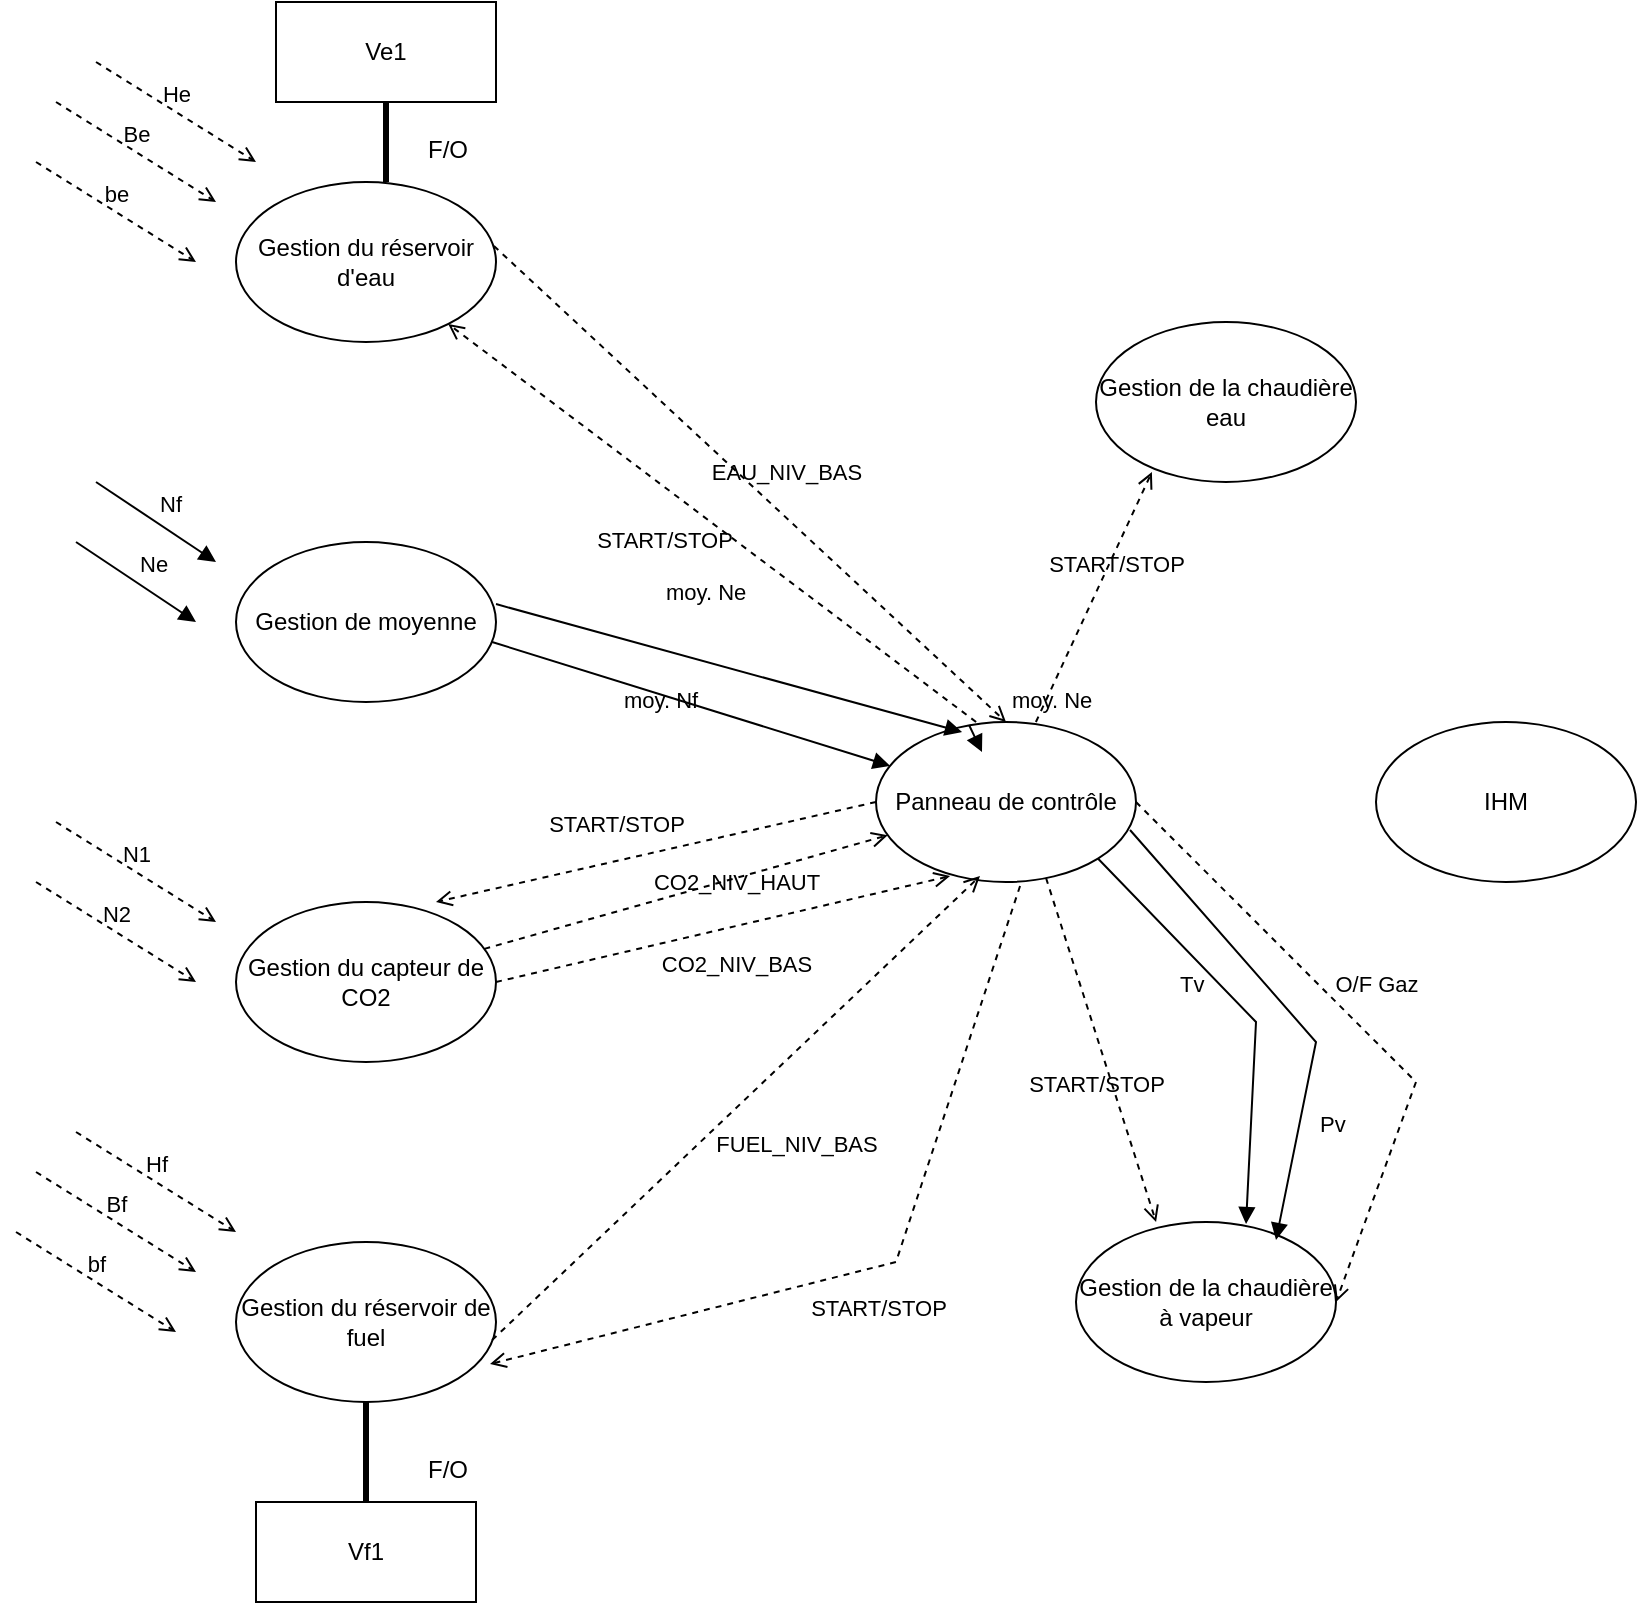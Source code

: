 <mxfile version="24.8.9">
  <diagram name="Page-1" id="eu4nlycGCcAG79QWP7Ku">
    <mxGraphModel dx="1050" dy="558" grid="1" gridSize="10" guides="1" tooltips="1" connect="1" arrows="1" fold="1" page="1" pageScale="1" pageWidth="827" pageHeight="1169" math="0" shadow="0">
      <root>
        <mxCell id="0" />
        <mxCell id="1" parent="0" />
        <mxCell id="JVe_eLRL-p_i7-8KbHK7-1" value="Gestion du réservoir d&#39;eau" style="shape=ellipse;html=1;dashed=0;whiteSpace=wrap;perimeter=ellipsePerimeter;" vertex="1" parent="1">
          <mxGeometry x="130" y="110" width="130" height="80" as="geometry" />
        </mxCell>
        <mxCell id="JVe_eLRL-p_i7-8KbHK7-2" value="Gestion de moyenne" style="shape=ellipse;html=1;dashed=0;whiteSpace=wrap;perimeter=ellipsePerimeter;" vertex="1" parent="1">
          <mxGeometry x="130" y="290" width="130" height="80" as="geometry" />
        </mxCell>
        <mxCell id="JVe_eLRL-p_i7-8KbHK7-3" value="Gestion du capteur de CO2" style="shape=ellipse;html=1;dashed=0;whiteSpace=wrap;perimeter=ellipsePerimeter;" vertex="1" parent="1">
          <mxGeometry x="130" y="470" width="130" height="80" as="geometry" />
        </mxCell>
        <mxCell id="JVe_eLRL-p_i7-8KbHK7-4" value="Gestion du réservoir de fuel" style="shape=ellipse;html=1;dashed=0;whiteSpace=wrap;perimeter=ellipsePerimeter;" vertex="1" parent="1">
          <mxGeometry x="130" y="640" width="130" height="80" as="geometry" />
        </mxCell>
        <mxCell id="JVe_eLRL-p_i7-8KbHK7-5" value="Panneau de contrôle" style="shape=ellipse;html=1;dashed=0;whiteSpace=wrap;perimeter=ellipsePerimeter;" vertex="1" parent="1">
          <mxGeometry x="450" y="380" width="130" height="80" as="geometry" />
        </mxCell>
        <mxCell id="JVe_eLRL-p_i7-8KbHK7-6" value="Gestion de la chaudière à vapeur" style="shape=ellipse;html=1;dashed=0;whiteSpace=wrap;perimeter=ellipsePerimeter;" vertex="1" parent="1">
          <mxGeometry x="550" y="630" width="130" height="80" as="geometry" />
        </mxCell>
        <mxCell id="JVe_eLRL-p_i7-8KbHK7-7" value="Gestion de la chaudière eau" style="shape=ellipse;html=1;dashed=0;whiteSpace=wrap;perimeter=ellipsePerimeter;" vertex="1" parent="1">
          <mxGeometry x="560" y="180" width="130" height="80" as="geometry" />
        </mxCell>
        <mxCell id="JVe_eLRL-p_i7-8KbHK7-8" value="IHM" style="shape=ellipse;html=1;dashed=0;whiteSpace=wrap;perimeter=ellipsePerimeter;" vertex="1" parent="1">
          <mxGeometry x="700" y="380" width="130" height="80" as="geometry" />
        </mxCell>
        <mxCell id="JVe_eLRL-p_i7-8KbHK7-10" value="He" style="html=1;verticalAlign=bottom;labelBackgroundColor=none;endArrow=open;endFill=0;dashed=1;rounded=0;" edge="1" parent="1">
          <mxGeometry width="160" relative="1" as="geometry">
            <mxPoint x="60" y="50" as="sourcePoint" />
            <mxPoint x="140" y="100" as="targetPoint" />
          </mxGeometry>
        </mxCell>
        <mxCell id="JVe_eLRL-p_i7-8KbHK7-11" value="Be" style="html=1;verticalAlign=bottom;labelBackgroundColor=none;endArrow=open;endFill=0;dashed=1;rounded=0;" edge="1" parent="1">
          <mxGeometry width="160" relative="1" as="geometry">
            <mxPoint x="40" y="70" as="sourcePoint" />
            <mxPoint x="120" y="120" as="targetPoint" />
          </mxGeometry>
        </mxCell>
        <mxCell id="JVe_eLRL-p_i7-8KbHK7-12" value="be" style="html=1;verticalAlign=bottom;labelBackgroundColor=none;endArrow=open;endFill=0;dashed=1;rounded=0;" edge="1" parent="1">
          <mxGeometry width="160" relative="1" as="geometry">
            <mxPoint x="30" y="100" as="sourcePoint" />
            <mxPoint x="110" y="150" as="targetPoint" />
          </mxGeometry>
        </mxCell>
        <mxCell id="JVe_eLRL-p_i7-8KbHK7-14" value="&lt;div&gt;Vf1&lt;/div&gt;" style="html=1;whiteSpace=wrap;" vertex="1" parent="1">
          <mxGeometry x="140" y="770" width="110" height="50" as="geometry" />
        </mxCell>
        <mxCell id="JVe_eLRL-p_i7-8KbHK7-18" value="" style="endArrow=none;startArrow=none;endFill=0;startFill=0;endSize=8;html=1;verticalAlign=bottom;labelBackgroundColor=none;strokeWidth=3;rounded=0;exitX=0.5;exitY=0;exitDx=0;exitDy=0;entryX=0.5;entryY=1;entryDx=0;entryDy=0;" edge="1" parent="1" source="JVe_eLRL-p_i7-8KbHK7-14" target="JVe_eLRL-p_i7-8KbHK7-4">
          <mxGeometry width="160" relative="1" as="geometry">
            <mxPoint x="280" y="290" as="sourcePoint" />
            <mxPoint x="213" y="188" as="targetPoint" />
          </mxGeometry>
        </mxCell>
        <mxCell id="JVe_eLRL-p_i7-8KbHK7-24" value="Nf" style="html=1;verticalAlign=bottom;labelBackgroundColor=none;endArrow=block;endFill=1;endSize=6;align=left;rounded=0;" edge="1" parent="1">
          <mxGeometry relative="1" as="geometry">
            <mxPoint x="60" y="260" as="sourcePoint" />
            <mxPoint x="120" y="300" as="targetPoint" />
            <mxPoint as="offset" />
          </mxGeometry>
        </mxCell>
        <mxCell id="JVe_eLRL-p_i7-8KbHK7-25" value="Ne" style="html=1;verticalAlign=bottom;labelBackgroundColor=none;endArrow=block;endFill=1;endSize=6;align=left;rounded=0;" edge="1" parent="1">
          <mxGeometry relative="1" as="geometry">
            <mxPoint x="50" y="290" as="sourcePoint" />
            <mxPoint x="110" y="330" as="targetPoint" />
            <mxPoint as="offset" />
          </mxGeometry>
        </mxCell>
        <mxCell id="JVe_eLRL-p_i7-8KbHK7-26" value="N1" style="html=1;verticalAlign=bottom;labelBackgroundColor=none;endArrow=open;endFill=0;dashed=1;rounded=0;" edge="1" parent="1">
          <mxGeometry width="160" relative="1" as="geometry">
            <mxPoint x="40" y="430" as="sourcePoint" />
            <mxPoint x="120" y="480" as="targetPoint" />
          </mxGeometry>
        </mxCell>
        <mxCell id="JVe_eLRL-p_i7-8KbHK7-27" value="N2" style="html=1;verticalAlign=bottom;labelBackgroundColor=none;endArrow=open;endFill=0;dashed=1;rounded=0;" edge="1" parent="1">
          <mxGeometry width="160" relative="1" as="geometry">
            <mxPoint x="30" y="460" as="sourcePoint" />
            <mxPoint x="110" y="510" as="targetPoint" />
          </mxGeometry>
        </mxCell>
        <mxCell id="JVe_eLRL-p_i7-8KbHK7-28" value="Hf" style="html=1;verticalAlign=bottom;labelBackgroundColor=none;endArrow=open;endFill=0;dashed=1;rounded=0;" edge="1" parent="1">
          <mxGeometry width="160" relative="1" as="geometry">
            <mxPoint x="50" y="585" as="sourcePoint" />
            <mxPoint x="130" y="635" as="targetPoint" />
          </mxGeometry>
        </mxCell>
        <mxCell id="JVe_eLRL-p_i7-8KbHK7-29" value="Bf" style="html=1;verticalAlign=bottom;labelBackgroundColor=none;endArrow=open;endFill=0;dashed=1;rounded=0;" edge="1" parent="1">
          <mxGeometry width="160" relative="1" as="geometry">
            <mxPoint x="30" y="605" as="sourcePoint" />
            <mxPoint x="110" y="655" as="targetPoint" />
          </mxGeometry>
        </mxCell>
        <mxCell id="JVe_eLRL-p_i7-8KbHK7-30" value="bf" style="html=1;verticalAlign=bottom;labelBackgroundColor=none;endArrow=open;endFill=0;dashed=1;rounded=0;" edge="1" parent="1">
          <mxGeometry width="160" relative="1" as="geometry">
            <mxPoint x="20" y="635" as="sourcePoint" />
            <mxPoint x="100" y="685" as="targetPoint" />
          </mxGeometry>
        </mxCell>
        <mxCell id="JVe_eLRL-p_i7-8KbHK7-31" value="Ve1" style="html=1;whiteSpace=wrap;" vertex="1" parent="1">
          <mxGeometry x="150" y="20" width="110" height="50" as="geometry" />
        </mxCell>
        <mxCell id="JVe_eLRL-p_i7-8KbHK7-32" value="" style="endArrow=none;startArrow=none;endFill=0;startFill=0;endSize=8;html=1;verticalAlign=bottom;labelBackgroundColor=none;strokeWidth=3;rounded=0;exitX=0.5;exitY=1;exitDx=0;exitDy=0;" edge="1" parent="1" source="JVe_eLRL-p_i7-8KbHK7-31">
          <mxGeometry width="160" relative="1" as="geometry">
            <mxPoint x="290" y="300" as="sourcePoint" />
            <mxPoint x="205" y="110" as="targetPoint" />
          </mxGeometry>
        </mxCell>
        <mxCell id="JVe_eLRL-p_i7-8KbHK7-33" value="F/O" style="text;strokeColor=none;fillColor=none;spacingLeft=4;spacingRight=4;overflow=hidden;rotatable=0;points=[[0,0.5],[1,0.5]];portConstraint=eastwest;fontSize=12;whiteSpace=wrap;html=1;" vertex="1" parent="1">
          <mxGeometry x="220" y="80" width="40" height="30" as="geometry" />
        </mxCell>
        <mxCell id="JVe_eLRL-p_i7-8KbHK7-34" value="F/O" style="text;strokeColor=none;fillColor=none;spacingLeft=4;spacingRight=4;overflow=hidden;rotatable=0;points=[[0,0.5],[1,0.5]];portConstraint=eastwest;fontSize=12;whiteSpace=wrap;html=1;" vertex="1" parent="1">
          <mxGeometry x="220" y="740" width="40" height="30" as="geometry" />
        </mxCell>
        <mxCell id="JVe_eLRL-p_i7-8KbHK7-35" value="EAU_NIV_BAS" style="html=1;verticalAlign=bottom;labelBackgroundColor=none;endArrow=open;endFill=0;dashed=1;rounded=0;exitX=0.992;exitY=0.4;exitDx=0;exitDy=0;exitPerimeter=0;entryX=0.5;entryY=0;entryDx=0;entryDy=0;" edge="1" parent="1" source="JVe_eLRL-p_i7-8KbHK7-1" target="JVe_eLRL-p_i7-8KbHK7-5">
          <mxGeometry x="0.083" y="10" width="160" relative="1" as="geometry">
            <mxPoint x="270" y="160" as="sourcePoint" />
            <mxPoint x="350" y="210" as="targetPoint" />
            <mxPoint as="offset" />
          </mxGeometry>
        </mxCell>
        <mxCell id="JVe_eLRL-p_i7-8KbHK7-37" value="moy. Ne" style="html=1;verticalAlign=bottom;labelBackgroundColor=none;endArrow=block;endFill=1;endSize=6;align=left;rounded=0;exitX=1;exitY=0.388;exitDx=0;exitDy=0;exitPerimeter=0;entryX=0.331;entryY=0.063;entryDx=0;entryDy=0;entryPerimeter=0;" edge="1" parent="1" source="JVe_eLRL-p_i7-8KbHK7-2" target="JVe_eLRL-p_i7-8KbHK7-5">
          <mxGeometry x="-0.334" y="19" relative="1" as="geometry">
            <mxPoint x="290" y="310" as="sourcePoint" />
            <mxPoint x="350" y="350" as="targetPoint" />
            <mxPoint as="offset" />
          </mxGeometry>
        </mxCell>
        <mxCell id="JVe_eLRL-p_i7-8KbHK7-38" value="moy. Nf" style="html=1;verticalAlign=bottom;labelBackgroundColor=none;endArrow=block;endFill=1;endSize=6;align=left;rounded=0;exitX=0.985;exitY=0.625;exitDx=0;exitDy=0;exitPerimeter=0;" edge="1" parent="1" source="JVe_eLRL-p_i7-8KbHK7-2" target="JVe_eLRL-p_i7-8KbHK7-5">
          <mxGeometry x="-0.309" y="-17" relative="1" as="geometry">
            <mxPoint x="270" y="341" as="sourcePoint" />
            <mxPoint x="469" y="270" as="targetPoint" />
            <mxPoint as="offset" />
          </mxGeometry>
        </mxCell>
        <mxCell id="JVe_eLRL-p_i7-8KbHK7-39" value="START/STOP" style="html=1;verticalAlign=bottom;labelBackgroundColor=none;endArrow=open;endFill=0;dashed=1;rounded=0;exitX=0.385;exitY=0;exitDx=0;exitDy=0;exitPerimeter=0;" edge="1" parent="1" source="JVe_eLRL-p_i7-8KbHK7-5" target="JVe_eLRL-p_i7-8KbHK7-1">
          <mxGeometry x="0.054" y="29" width="160" relative="1" as="geometry">
            <mxPoint x="269" y="152" as="sourcePoint" />
            <mxPoint x="468" y="220" as="targetPoint" />
            <mxPoint as="offset" />
          </mxGeometry>
        </mxCell>
        <mxCell id="JVe_eLRL-p_i7-8KbHK7-40" value="CO2_NIV_HAUT" style="html=1;verticalAlign=bottom;labelBackgroundColor=none;endArrow=open;endFill=0;dashed=1;rounded=0;" edge="1" parent="1" source="JVe_eLRL-p_i7-8KbHK7-3" target="JVe_eLRL-p_i7-8KbHK7-5">
          <mxGeometry x="0.217" y="-12" width="160" relative="1" as="geometry">
            <mxPoint x="269" y="152" as="sourcePoint" />
            <mxPoint x="525" y="390" as="targetPoint" />
            <mxPoint y="-1" as="offset" />
          </mxGeometry>
        </mxCell>
        <mxCell id="JVe_eLRL-p_i7-8KbHK7-41" value="CO2_NIV_BAS" style="html=1;verticalAlign=bottom;labelBackgroundColor=none;endArrow=open;endFill=0;dashed=1;rounded=0;exitX=1;exitY=0.5;exitDx=0;exitDy=0;entryX=0.285;entryY=0.963;entryDx=0;entryDy=0;entryPerimeter=0;" edge="1" parent="1" source="JVe_eLRL-p_i7-8KbHK7-3" target="JVe_eLRL-p_i7-8KbHK7-5">
          <mxGeometry x="0.003" y="-27" width="160" relative="1" as="geometry">
            <mxPoint x="264" y="503" as="sourcePoint" />
            <mxPoint x="466" y="447" as="targetPoint" />
            <mxPoint as="offset" />
          </mxGeometry>
        </mxCell>
        <mxCell id="JVe_eLRL-p_i7-8KbHK7-42" value="FUEL_NIV_BAS" style="html=1;verticalAlign=bottom;labelBackgroundColor=none;endArrow=open;endFill=0;dashed=1;rounded=0;exitX=0.985;exitY=0.613;exitDx=0;exitDy=0;entryX=0.4;entryY=0.963;entryDx=0;entryDy=0;entryPerimeter=0;exitPerimeter=0;" edge="1" parent="1" source="JVe_eLRL-p_i7-8KbHK7-4" target="JVe_eLRL-p_i7-8KbHK7-5">
          <mxGeometry x="0.019" y="-40" width="160" relative="1" as="geometry">
            <mxPoint x="270" y="520" as="sourcePoint" />
            <mxPoint x="497" y="467" as="targetPoint" />
            <mxPoint as="offset" />
          </mxGeometry>
        </mxCell>
        <mxCell id="JVe_eLRL-p_i7-8KbHK7-44" value="START/STOP" style="html=1;verticalAlign=bottom;labelBackgroundColor=none;endArrow=open;endFill=0;dashed=1;rounded=0;exitX=0.615;exitY=0;exitDx=0;exitDy=0;exitPerimeter=0;entryX=0.215;entryY=0.938;entryDx=0;entryDy=0;entryPerimeter=0;" edge="1" parent="1" source="JVe_eLRL-p_i7-8KbHK7-5" target="JVe_eLRL-p_i7-8KbHK7-7">
          <mxGeometry x="0.167" y="-7" width="160" relative="1" as="geometry">
            <mxPoint x="510" y="390" as="sourcePoint" />
            <mxPoint x="246" y="191" as="targetPoint" />
            <mxPoint as="offset" />
          </mxGeometry>
        </mxCell>
        <mxCell id="JVe_eLRL-p_i7-8KbHK7-45" value="START/STOP" style="html=1;verticalAlign=bottom;labelBackgroundColor=none;endArrow=open;endFill=0;dashed=1;rounded=0;exitX=0.654;exitY=0.975;exitDx=0;exitDy=0;exitPerimeter=0;entryX=0.308;entryY=0;entryDx=0;entryDy=0;entryPerimeter=0;" edge="1" parent="1" source="JVe_eLRL-p_i7-8KbHK7-5" target="JVe_eLRL-p_i7-8KbHK7-6">
          <mxGeometry x="0.266" y="-10" width="160" relative="1" as="geometry">
            <mxPoint x="540" y="390" as="sourcePoint" />
            <mxPoint x="598" y="265" as="targetPoint" />
            <mxPoint as="offset" />
          </mxGeometry>
        </mxCell>
        <mxCell id="JVe_eLRL-p_i7-8KbHK7-46" value="START/STOP" style="html=1;verticalAlign=bottom;labelBackgroundColor=none;endArrow=open;endFill=0;dashed=1;rounded=0;exitX=0.554;exitY=1.025;exitDx=0;exitDy=0;exitPerimeter=0;entryX=0.977;entryY=0.763;entryDx=0;entryDy=0;entryPerimeter=0;" edge="1" parent="1" source="JVe_eLRL-p_i7-8KbHK7-5" target="JVe_eLRL-p_i7-8KbHK7-4">
          <mxGeometry x="0.054" y="29" width="160" relative="1" as="geometry">
            <mxPoint x="550" y="400" as="sourcePoint" />
            <mxPoint x="270" y="710" as="targetPoint" />
            <mxPoint as="offset" />
            <Array as="points">
              <mxPoint x="460" y="650" />
            </Array>
          </mxGeometry>
        </mxCell>
        <mxCell id="JVe_eLRL-p_i7-8KbHK7-47" value="START/STOP" style="html=1;verticalAlign=bottom;labelBackgroundColor=none;endArrow=open;endFill=0;dashed=1;rounded=0;exitX=0;exitY=0.5;exitDx=0;exitDy=0;" edge="1" parent="1" source="JVe_eLRL-p_i7-8KbHK7-5">
          <mxGeometry x="0.163" y="-9" width="160" relative="1" as="geometry">
            <mxPoint x="560" y="410" as="sourcePoint" />
            <mxPoint x="230" y="470" as="targetPoint" />
            <mxPoint as="offset" />
          </mxGeometry>
        </mxCell>
        <mxCell id="JVe_eLRL-p_i7-8KbHK7-48" value="Tv" style="html=1;verticalAlign=bottom;labelBackgroundColor=none;endArrow=block;endFill=1;endSize=6;align=left;rounded=0;exitX=1;exitY=1;exitDx=0;exitDy=0;entryX=0.654;entryY=0.013;entryDx=0;entryDy=0;entryPerimeter=0;" edge="1" parent="1" source="JVe_eLRL-p_i7-8KbHK7-5" target="JVe_eLRL-p_i7-8KbHK7-6">
          <mxGeometry x="-0.268" y="-22" relative="1" as="geometry">
            <mxPoint x="270" y="331" as="sourcePoint" />
            <mxPoint x="640" y="620" as="targetPoint" />
            <mxPoint as="offset" />
            <Array as="points">
              <mxPoint x="640" y="530" />
            </Array>
          </mxGeometry>
        </mxCell>
        <mxCell id="JVe_eLRL-p_i7-8KbHK7-49" value="Pv" style="html=1;verticalAlign=bottom;labelBackgroundColor=none;endArrow=block;endFill=1;endSize=6;align=left;rounded=0;entryX=0.692;entryY=-0.012;entryDx=0;entryDy=0;entryPerimeter=0;exitX=0.977;exitY=0.675;exitDx=0;exitDy=0;exitPerimeter=0;" edge="1" parent="1" source="JVe_eLRL-p_i7-8KbHK7-5">
          <mxGeometry x="0.57" y="10" relative="1" as="geometry">
            <mxPoint x="571" y="458" as="sourcePoint" />
            <mxPoint x="650" y="639" as="targetPoint" />
            <mxPoint as="offset" />
            <Array as="points">
              <mxPoint x="670" y="540" />
            </Array>
          </mxGeometry>
        </mxCell>
        <mxCell id="JVe_eLRL-p_i7-8KbHK7-50" value="O/F Gaz" style="html=1;verticalAlign=bottom;labelBackgroundColor=none;endArrow=open;endFill=0;dashed=1;rounded=0;exitX=1;exitY=0.5;exitDx=0;exitDy=0;entryX=1;entryY=0.5;entryDx=0;entryDy=0;" edge="1" parent="1" source="JVe_eLRL-p_i7-8KbHK7-5" target="JVe_eLRL-p_i7-8KbHK7-6">
          <mxGeometry x="-0.012" y="14" width="160" relative="1" as="geometry">
            <mxPoint x="532" y="472" as="sourcePoint" />
            <mxPoint x="267" y="711" as="targetPoint" />
            <mxPoint as="offset" />
            <Array as="points">
              <mxPoint x="720" y="560" />
            </Array>
          </mxGeometry>
        </mxCell>
        <mxCell id="JVe_eLRL-p_i7-8KbHK7-51" value="moy. Ne" style="html=1;verticalAlign=bottom;labelBackgroundColor=none;endArrow=block;endFill=1;endSize=6;align=left;rounded=0;entryX=0.331;entryY=0.063;entryDx=0;entryDy=0;entryPerimeter=0;" edge="1" parent="1" source="JVe_eLRL-p_i7-8KbHK7-5">
          <mxGeometry x="-0.334" y="19" relative="1" as="geometry">
            <mxPoint x="270" y="331" as="sourcePoint" />
            <mxPoint x="503" y="395" as="targetPoint" />
            <mxPoint as="offset" />
          </mxGeometry>
        </mxCell>
      </root>
    </mxGraphModel>
  </diagram>
</mxfile>
